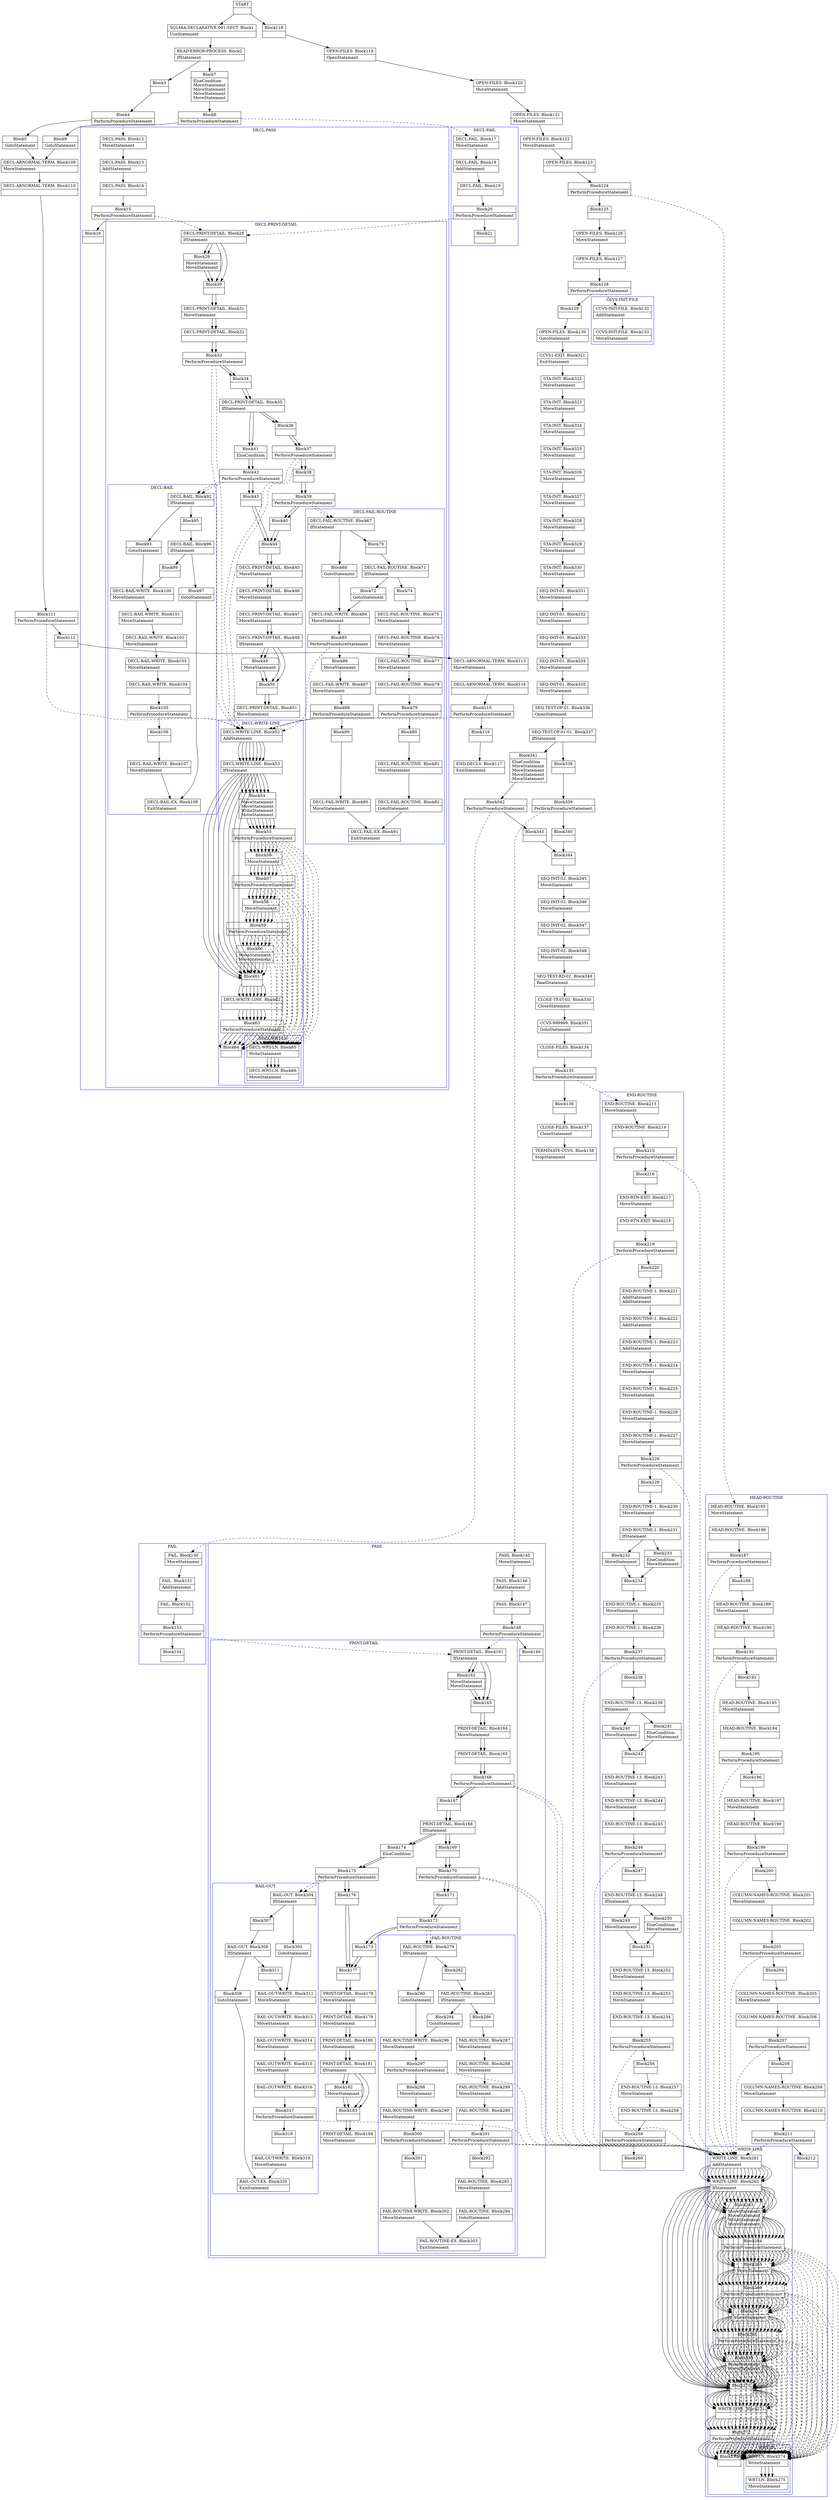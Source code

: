 digraph Cfg {
compound=true;
node [
shape = "record"
]

edge [
arrowtail = "empty"
]
Block0 [
label = "{START|}"
]
Block1 [
label = "{SQ148A-DECLARATIVE-001-SECT. Block1|UseStatement\l}"
]
Block2 [
label = "{READ-ERROR-PROCESS. Block2|IfStatement\l}"
]
Block3 [
label = "{Block3|}"
]
Block4 [
label = "{Block4|PerformProcedureStatement\l}"
]
subgraph cluster_1{
color = blue;
label = "DECL-PASS";
Block12 [
label = "{DECL-PASS. Block12|MoveStatement\l}"
]
Block13 [
label = "{DECL-PASS. Block13|AddStatement\l}"
]
Block14 [
label = "{DECL-PASS. Block14|}"
]
Block15 [
label = "{Block15|PerformProcedureStatement\l}"
]
subgraph cluster_3{
color = blue;
label = "DECL-PRINT-DETAIL";
Block28 [
label = "{DECL-PRINT-DETAIL. Block28|IfStatement\l}"
]
Block29 [
label = "{Block29|MoveStatement\lMoveStatement\l}"
]
Block30 [
label = "{Block30|}"
]
Block31 [
label = "{DECL-PRINT-DETAIL. Block31|MoveStatement\l}"
]
Block32 [
label = "{DECL-PRINT-DETAIL. Block32|}"
]
Block33 [
label = "{Block33|PerformProcedureStatement\l}"
]
subgraph cluster_6{
color = blue;
label = "DECL-WRITE-LINE";
Block52 [
label = "{DECL-WRITE-LINE. Block52|AddStatement\l}"
]
Block53 [
label = "{DECL-WRITE-LINE. Block53|IfStatement\l}"
]
Block54 [
label = "{Block54|MoveStatement\lMoveStatement\lWriteStatement\lMoveStatement\l}"
]
Block55 [
label = "{Block55|PerformProcedureStatement\l}"
]
subgraph cluster_10{
color = blue;
label = "DECL-WRT-LN";
Block65 [
label = "{DECL-WRT-LN. Block65|WriteStatement\l}"
]
Block66 [
label = "{DECL-WRT-LN. Block66|MoveStatement\l}"
]
Block65 -> Block66

}
Block55 -> Block65 [style=dashed]

Block56 [
label = "{Block56|MoveStatement\l}"
]
Block57 [
label = "{Block57|PerformProcedureStatement\l}"
]
subgraph cluster_11{
color = blue;
label = "DECL-WRT-LN";
Block65 [
label = "{DECL-WRT-LN. Block65|WriteStatement\l}"
]
Block66 [
label = "{DECL-WRT-LN. Block66|MoveStatement\l}"
]
Block65 -> Block66

}
Block57 -> Block65 [style=dashed]

Block58 [
label = "{Block58|MoveStatement\l}"
]
Block59 [
label = "{Block59|PerformProcedureStatement\l}"
]
subgraph cluster_12{
color = blue;
label = "DECL-WRT-LN";
Block65 [
label = "{DECL-WRT-LN. Block65|WriteStatement\l}"
]
Block66 [
label = "{DECL-WRT-LN. Block66|MoveStatement\l}"
]
Block65 -> Block66

}
Block59 -> Block65 [style=dashed]

Block60 [
label = "{Block60|MoveStatement\lMoveStatement\l}"
]
Block61 [
label = "{Block61|}"
]
Block62 [
label = "{DECL-WRITE-LINE. Block62|}"
]
Block63 [
label = "{Block63|PerformProcedureStatement\l}"
]
subgraph cluster_13{
color = blue;
label = "DECL-WRT-LN";
Block65 [
label = "{DECL-WRT-LN. Block65|WriteStatement\l}"
]
Block66 [
label = "{DECL-WRT-LN. Block66|MoveStatement\l}"
]
Block65 -> Block66

}
Block63 -> Block65 [style=dashed]

Block64 [
label = "{Block64|}"
]
Block52 -> Block53
Block53 -> Block54
Block53 -> Block61
Block54 -> Block55
Block55 -> Block56
Block56 -> Block57
Block57 -> Block58
Block58 -> Block59
Block59 -> Block60
Block60 -> Block61
Block61 -> Block62
Block62 -> Block63
Block63 -> Block64

}
Block33 -> Block52 [style=dashed]

Block34 [
label = "{Block34|}"
]
Block35 [
label = "{DECL-PRINT-DETAIL. Block35|IfStatement\l}"
]
Block36 [
label = "{Block36|}"
]
Block37 [
label = "{Block37|PerformProcedureStatement\l}"
]
subgraph cluster_7{
color = blue;
label = "DECL-WRITE-LINE";
Block52 [
label = "{DECL-WRITE-LINE. Block52|AddStatement\l}"
]
Block53 [
label = "{DECL-WRITE-LINE. Block53|IfStatement\l}"
]
Block54 [
label = "{Block54|MoveStatement\lMoveStatement\lWriteStatement\lMoveStatement\l}"
]
Block55 [
label = "{Block55|PerformProcedureStatement\l}"
]
Block55 -> Block65 [style=dashed]

Block56 [
label = "{Block56|MoveStatement\l}"
]
Block57 [
label = "{Block57|PerformProcedureStatement\l}"
]
Block57 -> Block65 [style=dashed]

Block58 [
label = "{Block58|MoveStatement\l}"
]
Block59 [
label = "{Block59|PerformProcedureStatement\l}"
]
Block59 -> Block65 [style=dashed]

Block60 [
label = "{Block60|MoveStatement\lMoveStatement\l}"
]
Block61 [
label = "{Block61|}"
]
Block62 [
label = "{DECL-WRITE-LINE. Block62|}"
]
Block63 [
label = "{Block63|PerformProcedureStatement\l}"
]
Block63 -> Block65 [style=dashed]

Block64 [
label = "{Block64|}"
]
Block52 -> Block53
Block53 -> Block54
Block53 -> Block61
Block54 -> Block55
Block55 -> Block56
Block56 -> Block57
Block57 -> Block58
Block58 -> Block59
Block59 -> Block60
Block60 -> Block61
Block61 -> Block62
Block62 -> Block63
Block63 -> Block64

}
Block37 -> Block52 [style=dashed]

Block38 [
label = "{Block38|}"
]
Block39 [
label = "{Block39|PerformProcedureStatement\l}"
]
subgraph cluster_8{
color = blue;
label = "DECL-FAIL-ROUTINE";
Block67 [
label = "{DECL-FAIL-ROUTINE. Block67|IfStatement\l}"
]
Block68 [
label = "{Block68|GotoStatement\l}"
]
Block84 [
label = "{DECL-FAIL-WRITE. Block84|MoveStatement\l}"
]
Block85 [
label = "{Block85|PerformProcedureStatement\l}"
]
subgraph cluster_15{
color = blue;
label = "DECL-WRITE-LINE";
Block52 [
label = "{DECL-WRITE-LINE. Block52|AddStatement\l}"
]
Block53 [
label = "{DECL-WRITE-LINE. Block53|IfStatement\l}"
]
Block54 [
label = "{Block54|MoveStatement\lMoveStatement\lWriteStatement\lMoveStatement\l}"
]
Block55 [
label = "{Block55|PerformProcedureStatement\l}"
]
Block55 -> Block65 [style=dashed]

Block56 [
label = "{Block56|MoveStatement\l}"
]
Block57 [
label = "{Block57|PerformProcedureStatement\l}"
]
Block57 -> Block65 [style=dashed]

Block58 [
label = "{Block58|MoveStatement\l}"
]
Block59 [
label = "{Block59|PerformProcedureStatement\l}"
]
Block59 -> Block65 [style=dashed]

Block60 [
label = "{Block60|MoveStatement\lMoveStatement\l}"
]
Block61 [
label = "{Block61|}"
]
Block62 [
label = "{DECL-WRITE-LINE. Block62|}"
]
Block63 [
label = "{Block63|PerformProcedureStatement\l}"
]
Block63 -> Block65 [style=dashed]

Block64 [
label = "{Block64|}"
]
Block52 -> Block53
Block53 -> Block54
Block53 -> Block61
Block54 -> Block55
Block55 -> Block56
Block56 -> Block57
Block57 -> Block58
Block58 -> Block59
Block59 -> Block60
Block60 -> Block61
Block61 -> Block62
Block62 -> Block63
Block63 -> Block64

}
Block85 -> Block52 [style=dashed]

Block86 [
label = "{Block86|MoveStatement\l}"
]
Block87 [
label = "{DECL-FAIL-WRITE. Block87|MoveStatement\l}"
]
Block88 [
label = "{Block88|PerformProcedureStatement\l}"
]
subgraph cluster_16{
color = blue;
label = "DECL-WRITE-LINE";
Block52 [
label = "{DECL-WRITE-LINE. Block52|AddStatement\l}"
]
Block53 [
label = "{DECL-WRITE-LINE. Block53|IfStatement\l}"
]
Block54 [
label = "{Block54|MoveStatement\lMoveStatement\lWriteStatement\lMoveStatement\l}"
]
Block55 [
label = "{Block55|PerformProcedureStatement\l}"
]
Block55 -> Block65 [style=dashed]

Block56 [
label = "{Block56|MoveStatement\l}"
]
Block57 [
label = "{Block57|PerformProcedureStatement\l}"
]
Block57 -> Block65 [style=dashed]

Block58 [
label = "{Block58|MoveStatement\l}"
]
Block59 [
label = "{Block59|PerformProcedureStatement\l}"
]
Block59 -> Block65 [style=dashed]

Block60 [
label = "{Block60|MoveStatement\lMoveStatement\l}"
]
Block61 [
label = "{Block61|}"
]
Block62 [
label = "{DECL-WRITE-LINE. Block62|}"
]
Block63 [
label = "{Block63|PerformProcedureStatement\l}"
]
Block63 -> Block65 [style=dashed]

Block64 [
label = "{Block64|}"
]
Block52 -> Block53
Block53 -> Block54
Block53 -> Block61
Block54 -> Block55
Block55 -> Block56
Block56 -> Block57
Block57 -> Block58
Block58 -> Block59
Block59 -> Block60
Block60 -> Block61
Block61 -> Block62
Block62 -> Block63
Block63 -> Block64

}
Block88 -> Block52 [style=dashed]

Block89 [
label = "{Block89|}"
]
Block90 [
label = "{DECL-FAIL-WRITE. Block90|MoveStatement\l}"
]
Block91 [
label = "{DECL-FAIL-EX. Block91|ExitStatement\l}"
]
Block70 [
label = "{Block70|}"
]
Block71 [
label = "{DECL-FAIL-ROUTINE. Block71|IfStatement\l}"
]
Block72 [
label = "{Block72|GotoStatement\l}"
]
Block74 [
label = "{Block74|}"
]
Block75 [
label = "{DECL-FAIL-ROUTINE. Block75|MoveStatement\l}"
]
Block76 [
label = "{DECL-FAIL-ROUTINE. Block76|MoveStatement\l}"
]
Block77 [
label = "{DECL-FAIL-ROUTINE. Block77|MoveStatement\l}"
]
Block78 [
label = "{DECL-FAIL-ROUTINE. Block78|}"
]
Block79 [
label = "{Block79|PerformProcedureStatement\l}"
]
subgraph cluster_14{
color = blue;
label = "DECL-WRITE-LINE";
Block52 [
label = "{DECL-WRITE-LINE. Block52|AddStatement\l}"
]
Block53 [
label = "{DECL-WRITE-LINE. Block53|IfStatement\l}"
]
Block54 [
label = "{Block54|MoveStatement\lMoveStatement\lWriteStatement\lMoveStatement\l}"
]
Block55 [
label = "{Block55|PerformProcedureStatement\l}"
]
Block55 -> Block65 [style=dashed]

Block56 [
label = "{Block56|MoveStatement\l}"
]
Block57 [
label = "{Block57|PerformProcedureStatement\l}"
]
Block57 -> Block65 [style=dashed]

Block58 [
label = "{Block58|MoveStatement\l}"
]
Block59 [
label = "{Block59|PerformProcedureStatement\l}"
]
Block59 -> Block65 [style=dashed]

Block60 [
label = "{Block60|MoveStatement\lMoveStatement\l}"
]
Block61 [
label = "{Block61|}"
]
Block62 [
label = "{DECL-WRITE-LINE. Block62|}"
]
Block63 [
label = "{Block63|PerformProcedureStatement\l}"
]
Block63 -> Block65 [style=dashed]

Block64 [
label = "{Block64|}"
]
Block52 -> Block53
Block53 -> Block54
Block53 -> Block61
Block54 -> Block55
Block55 -> Block56
Block56 -> Block57
Block57 -> Block58
Block58 -> Block59
Block59 -> Block60
Block60 -> Block61
Block61 -> Block62
Block62 -> Block63
Block63 -> Block64

}
Block79 -> Block52 [style=dashed]

Block80 [
label = "{Block80|}"
]
Block81 [
label = "{DECL-FAIL-ROUTINE. Block81|MoveStatement\l}"
]
Block82 [
label = "{DECL-FAIL-ROUTINE. Block82|GotoStatement\l}"
]
Block67 -> Block68
Block67 -> Block70
Block68 -> Block84
Block84 -> Block85
Block85 -> Block86
Block86 -> Block87
Block87 -> Block88
Block88 -> Block89
Block89 -> Block90
Block90 -> Block91
Block70 -> Block71
Block71 -> Block72
Block71 -> Block74
Block72 -> Block84
Block74 -> Block75
Block75 -> Block76
Block76 -> Block77
Block77 -> Block78
Block78 -> Block79
Block79 -> Block80
Block80 -> Block81
Block81 -> Block82
Block82 -> Block91

}
Block39 -> Block67 [style=dashed]

Block40 [
label = "{Block40|}"
]
Block44 [
label = "{Block44|}"
]
Block45 [
label = "{DECL-PRINT-DETAIL. Block45|MoveStatement\l}"
]
Block46 [
label = "{DECL-PRINT-DETAIL. Block46|MoveStatement\l}"
]
Block47 [
label = "{DECL-PRINT-DETAIL. Block47|MoveStatement\l}"
]
Block48 [
label = "{DECL-PRINT-DETAIL. Block48|IfStatement\l}"
]
Block49 [
label = "{Block49|MoveStatement\l}"
]
Block50 [
label = "{Block50|}"
]
Block51 [
label = "{DECL-PRINT-DETAIL. Block51|MoveStatement\l}"
]
Block41 [
label = "{Block41|ElseCondition\l}"
]
Block42 [
label = "{Block42|PerformProcedureStatement\l}"
]
subgraph cluster_9{
color = blue;
label = "DECL-BAIL";
Block92 [
label = "{DECL-BAIL. Block92|IfStatement\l}"
]
Block93 [
label = "{Block93|GotoStatement\l}"
]
Block100 [
label = "{DECL-BAIL-WRITE. Block100|MoveStatement\l}"
]
Block101 [
label = "{DECL-BAIL-WRITE. Block101|MoveStatement\l}"
]
Block102 [
label = "{DECL-BAIL-WRITE. Block102|MoveStatement\l}"
]
Block103 [
label = "{DECL-BAIL-WRITE. Block103|MoveStatement\l}"
]
Block104 [
label = "{DECL-BAIL-WRITE. Block104|}"
]
Block105 [
label = "{Block105|PerformProcedureStatement\l}"
]
subgraph cluster_17{
color = blue;
label = "DECL-WRITE-LINE";
Block52 [
label = "{DECL-WRITE-LINE. Block52|AddStatement\l}"
]
Block53 [
label = "{DECL-WRITE-LINE. Block53|IfStatement\l}"
]
Block54 [
label = "{Block54|MoveStatement\lMoveStatement\lWriteStatement\lMoveStatement\l}"
]
Block55 [
label = "{Block55|PerformProcedureStatement\l}"
]
Block55 -> Block65 [style=dashed]

Block56 [
label = "{Block56|MoveStatement\l}"
]
Block57 [
label = "{Block57|PerformProcedureStatement\l}"
]
Block57 -> Block65 [style=dashed]

Block58 [
label = "{Block58|MoveStatement\l}"
]
Block59 [
label = "{Block59|PerformProcedureStatement\l}"
]
Block59 -> Block65 [style=dashed]

Block60 [
label = "{Block60|MoveStatement\lMoveStatement\l}"
]
Block61 [
label = "{Block61|}"
]
Block62 [
label = "{DECL-WRITE-LINE. Block62|}"
]
Block63 [
label = "{Block63|PerformProcedureStatement\l}"
]
Block63 -> Block65 [style=dashed]

Block64 [
label = "{Block64|}"
]
Block52 -> Block53
Block53 -> Block54
Block53 -> Block61
Block54 -> Block55
Block55 -> Block56
Block56 -> Block57
Block57 -> Block58
Block58 -> Block59
Block59 -> Block60
Block60 -> Block61
Block61 -> Block62
Block62 -> Block63
Block63 -> Block64

}
Block105 -> Block52 [style=dashed]

Block106 [
label = "{Block106|}"
]
Block107 [
label = "{DECL-BAIL-WRITE. Block107|MoveStatement\l}"
]
Block108 [
label = "{DECL-BAIL-EX. Block108|ExitStatement\l}"
]
Block95 [
label = "{Block95|}"
]
Block96 [
label = "{DECL-BAIL. Block96|IfStatement\l}"
]
Block97 [
label = "{Block97|GotoStatement\l}"
]
Block99 [
label = "{Block99|}"
]
Block92 -> Block93
Block92 -> Block95
Block93 -> Block100
Block100 -> Block101
Block101 -> Block102
Block102 -> Block103
Block103 -> Block104
Block104 -> Block105
Block105 -> Block106
Block106 -> Block107
Block107 -> Block108
Block95 -> Block96
Block96 -> Block97
Block96 -> Block99
Block97 -> Block108
Block99 -> Block100

}
Block42 -> Block92 [style=dashed]

Block43 [
label = "{Block43|}"
]
Block28 -> Block29
Block28 -> Block30
Block29 -> Block30
Block30 -> Block31
Block31 -> Block32
Block32 -> Block33
Block33 -> Block34
Block34 -> Block35
Block35 -> Block36
Block35 -> Block41
Block36 -> Block37
Block37 -> Block38
Block38 -> Block39
Block39 -> Block40
Block40 -> Block44
Block44 -> Block45
Block45 -> Block46
Block46 -> Block47
Block47 -> Block48
Block48 -> Block49
Block48 -> Block50
Block49 -> Block50
Block50 -> Block51
Block41 -> Block42
Block42 -> Block43
Block43 -> Block44

}
Block15 -> Block28 [style=dashed]

Block16 [
label = "{Block16|}"
]
Block12 -> Block13
Block13 -> Block14
Block14 -> Block15
Block15 -> Block16

}
Block4 -> Block12 [style=dashed]

Block5 [
label = "{Block5|GotoStatement\l}"
]
Block109 [
label = "{DECL-ABNORMAL-TERM. Block109|MoveStatement\l}"
]
Block110 [
label = "{DECL-ABNORMAL-TERM. Block110|}"
]
Block111 [
label = "{Block111|PerformProcedureStatement\l}"
]
subgraph cluster_18{
color = blue;
label = "DECL-WRITE-LINE";
Block52 [
label = "{DECL-WRITE-LINE. Block52|AddStatement\l}"
]
Block53 [
label = "{DECL-WRITE-LINE. Block53|IfStatement\l}"
]
Block54 [
label = "{Block54|MoveStatement\lMoveStatement\lWriteStatement\lMoveStatement\l}"
]
Block55 [
label = "{Block55|PerformProcedureStatement\l}"
]
Block55 -> Block65 [style=dashed]

Block56 [
label = "{Block56|MoveStatement\l}"
]
Block57 [
label = "{Block57|PerformProcedureStatement\l}"
]
Block57 -> Block65 [style=dashed]

Block58 [
label = "{Block58|MoveStatement\l}"
]
Block59 [
label = "{Block59|PerformProcedureStatement\l}"
]
Block59 -> Block65 [style=dashed]

Block60 [
label = "{Block60|MoveStatement\lMoveStatement\l}"
]
Block61 [
label = "{Block61|}"
]
Block62 [
label = "{DECL-WRITE-LINE. Block62|}"
]
Block63 [
label = "{Block63|PerformProcedureStatement\l}"
]
Block63 -> Block65 [style=dashed]

Block64 [
label = "{Block64|}"
]
Block52 -> Block53
Block53 -> Block54
Block53 -> Block61
Block54 -> Block55
Block55 -> Block56
Block56 -> Block57
Block57 -> Block58
Block58 -> Block59
Block59 -> Block60
Block60 -> Block61
Block61 -> Block62
Block62 -> Block63
Block63 -> Block64

}
Block111 -> Block52 [style=dashed]

Block112 [
label = "{Block112|}"
]
Block113 [
label = "{DECL-ABNORMAL-TERM. Block113|MoveStatement\l}"
]
Block114 [
label = "{DECL-ABNORMAL-TERM. Block114|}"
]
Block115 [
label = "{Block115|PerformProcedureStatement\l}"
]
subgraph cluster_19{
color = blue;
label = "DECL-WRITE-LINE";
Block52 [
label = "{DECL-WRITE-LINE. Block52|AddStatement\l}"
]
Block53 [
label = "{DECL-WRITE-LINE. Block53|IfStatement\l}"
]
Block54 [
label = "{Block54|MoveStatement\lMoveStatement\lWriteStatement\lMoveStatement\l}"
]
Block55 [
label = "{Block55|PerformProcedureStatement\l}"
]
Block55 -> Block65 [style=dashed]

Block56 [
label = "{Block56|MoveStatement\l}"
]
Block57 [
label = "{Block57|PerformProcedureStatement\l}"
]
Block57 -> Block65 [style=dashed]

Block58 [
label = "{Block58|MoveStatement\l}"
]
Block59 [
label = "{Block59|PerformProcedureStatement\l}"
]
Block59 -> Block65 [style=dashed]

Block60 [
label = "{Block60|MoveStatement\lMoveStatement\l}"
]
Block61 [
label = "{Block61|}"
]
Block62 [
label = "{DECL-WRITE-LINE. Block62|}"
]
Block63 [
label = "{Block63|PerformProcedureStatement\l}"
]
Block63 -> Block65 [style=dashed]

Block64 [
label = "{Block64|}"
]
Block52 -> Block53
Block53 -> Block54
Block53 -> Block61
Block54 -> Block55
Block55 -> Block56
Block56 -> Block57
Block57 -> Block58
Block58 -> Block59
Block59 -> Block60
Block60 -> Block61
Block61 -> Block62
Block62 -> Block63
Block63 -> Block64

}
Block115 -> Block52 [style=dashed]

Block116 [
label = "{Block116|}"
]
Block117 [
label = "{END-DECLS. Block117|ExitStatement\l}"
]
Block7 [
label = "{Block7|ElseCondition\lMoveStatement\lMoveStatement\lMoveStatement\lMoveStatement\l}"
]
Block8 [
label = "{Block8|PerformProcedureStatement\l}"
]
subgraph cluster_2{
color = blue;
label = "DECL-FAIL";
Block17 [
label = "{DECL-FAIL. Block17|MoveStatement\l}"
]
Block18 [
label = "{DECL-FAIL. Block18|AddStatement\l}"
]
Block19 [
label = "{DECL-FAIL. Block19|}"
]
Block20 [
label = "{Block20|PerformProcedureStatement\l}"
]
subgraph cluster_4{
color = blue;
label = "DECL-PRINT-DETAIL";
Block28 [
label = "{DECL-PRINT-DETAIL. Block28|IfStatement\l}"
]
Block29 [
label = "{Block29|MoveStatement\lMoveStatement\l}"
]
Block30 [
label = "{Block30|}"
]
Block31 [
label = "{DECL-PRINT-DETAIL. Block31|MoveStatement\l}"
]
Block32 [
label = "{DECL-PRINT-DETAIL. Block32|}"
]
Block33 [
label = "{Block33|PerformProcedureStatement\l}"
]
Block33 -> Block52 [style=dashed]

Block34 [
label = "{Block34|}"
]
Block35 [
label = "{DECL-PRINT-DETAIL. Block35|IfStatement\l}"
]
Block36 [
label = "{Block36|}"
]
Block37 [
label = "{Block37|PerformProcedureStatement\l}"
]
Block37 -> Block52 [style=dashed]

Block38 [
label = "{Block38|}"
]
Block39 [
label = "{Block39|PerformProcedureStatement\l}"
]
Block39 -> Block67 [style=dashed]

Block40 [
label = "{Block40|}"
]
Block44 [
label = "{Block44|}"
]
Block45 [
label = "{DECL-PRINT-DETAIL. Block45|MoveStatement\l}"
]
Block46 [
label = "{DECL-PRINT-DETAIL. Block46|MoveStatement\l}"
]
Block47 [
label = "{DECL-PRINT-DETAIL. Block47|MoveStatement\l}"
]
Block48 [
label = "{DECL-PRINT-DETAIL. Block48|IfStatement\l}"
]
Block49 [
label = "{Block49|MoveStatement\l}"
]
Block50 [
label = "{Block50|}"
]
Block51 [
label = "{DECL-PRINT-DETAIL. Block51|MoveStatement\l}"
]
Block41 [
label = "{Block41|ElseCondition\l}"
]
Block42 [
label = "{Block42|PerformProcedureStatement\l}"
]
Block42 -> Block92 [style=dashed]

Block43 [
label = "{Block43|}"
]
Block28 -> Block29
Block28 -> Block30
Block29 -> Block30
Block30 -> Block31
Block31 -> Block32
Block32 -> Block33
Block33 -> Block34
Block34 -> Block35
Block35 -> Block36
Block35 -> Block41
Block36 -> Block37
Block37 -> Block38
Block38 -> Block39
Block39 -> Block40
Block40 -> Block44
Block44 -> Block45
Block45 -> Block46
Block46 -> Block47
Block47 -> Block48
Block48 -> Block49
Block48 -> Block50
Block49 -> Block50
Block50 -> Block51
Block41 -> Block42
Block42 -> Block43
Block43 -> Block44

}
Block20 -> Block28 [style=dashed]

Block21 [
label = "{Block21|}"
]
Block17 -> Block18
Block18 -> Block19
Block19 -> Block20
Block20 -> Block21

}
Block8 -> Block17 [style=dashed]

Block9 [
label = "{Block9|GotoStatement\l}"
]
Block118 [
label = "{Block118|}"
]
Block119 [
label = "{OPEN-FILES. Block119|OpenStatement\l}"
]
Block120 [
label = "{OPEN-FILES. Block120|MoveStatement\l}"
]
Block121 [
label = "{OPEN-FILES. Block121|MoveStatement\l}"
]
Block122 [
label = "{OPEN-FILES. Block122|MoveStatement\l}"
]
Block123 [
label = "{OPEN-FILES. Block123|}"
]
Block124 [
label = "{Block124|PerformProcedureStatement\l}"
]
subgraph cluster_20{
color = blue;
label = "HEAD-ROUTINE";
Block185 [
label = "{HEAD-ROUTINE. Block185|MoveStatement\l}"
]
Block186 [
label = "{HEAD-ROUTINE. Block186|}"
]
Block187 [
label = "{Block187|PerformProcedureStatement\l}"
]
subgraph cluster_31{
color = blue;
label = "WRITE-LINE";
Block261 [
label = "{WRITE-LINE. Block261|AddStatement\l}"
]
Block262 [
label = "{WRITE-LINE. Block262|IfStatement\l}"
]
Block263 [
label = "{Block263|MoveStatement\lMoveStatement\lWriteStatement\lMoveStatement\l}"
]
Block264 [
label = "{Block264|PerformProcedureStatement\l}"
]
subgraph cluster_45{
color = blue;
label = "WRT-LN";
Block274 [
label = "{WRT-LN. Block274|WriteStatement\l}"
]
Block275 [
label = "{WRT-LN. Block275|MoveStatement\l}"
]
Block274 -> Block275

}
Block264 -> Block274 [style=dashed]

Block265 [
label = "{Block265|MoveStatement\l}"
]
Block266 [
label = "{Block266|PerformProcedureStatement\l}"
]
subgraph cluster_46{
color = blue;
label = "WRT-LN";
Block274 [
label = "{WRT-LN. Block274|WriteStatement\l}"
]
Block275 [
label = "{WRT-LN. Block275|MoveStatement\l}"
]
Block274 -> Block275

}
Block266 -> Block274 [style=dashed]

Block267 [
label = "{Block267|MoveStatement\l}"
]
Block268 [
label = "{Block268|PerformProcedureStatement\l}"
]
subgraph cluster_47{
color = blue;
label = "WRT-LN";
Block274 [
label = "{WRT-LN. Block274|WriteStatement\l}"
]
Block275 [
label = "{WRT-LN. Block275|MoveStatement\l}"
]
Block274 -> Block275

}
Block268 -> Block274 [style=dashed]

Block269 [
label = "{Block269|MoveStatement\lMoveStatement\l}"
]
Block270 [
label = "{Block270|}"
]
Block271 [
label = "{WRITE-LINE. Block271|}"
]
Block272 [
label = "{Block272|PerformProcedureStatement\l}"
]
subgraph cluster_48{
color = blue;
label = "WRT-LN";
Block274 [
label = "{WRT-LN. Block274|WriteStatement\l}"
]
Block275 [
label = "{WRT-LN. Block275|MoveStatement\l}"
]
Block274 -> Block275

}
Block272 -> Block274 [style=dashed]

Block273 [
label = "{Block273|}"
]
Block261 -> Block262
Block262 -> Block263
Block262 -> Block270
Block263 -> Block264
Block264 -> Block265
Block265 -> Block266
Block266 -> Block267
Block267 -> Block268
Block268 -> Block269
Block269 -> Block270
Block270 -> Block271
Block271 -> Block272
Block272 -> Block273

}
Block187 -> Block261 [style=dashed]

Block188 [
label = "{Block188|}"
]
Block189 [
label = "{HEAD-ROUTINE. Block189|MoveStatement\l}"
]
Block190 [
label = "{HEAD-ROUTINE. Block190|}"
]
Block191 [
label = "{Block191|PerformProcedureStatement\l}"
]
subgraph cluster_32{
color = blue;
label = "WRITE-LINE";
Block261 [
label = "{WRITE-LINE. Block261|AddStatement\l}"
]
Block262 [
label = "{WRITE-LINE. Block262|IfStatement\l}"
]
Block263 [
label = "{Block263|MoveStatement\lMoveStatement\lWriteStatement\lMoveStatement\l}"
]
Block264 [
label = "{Block264|PerformProcedureStatement\l}"
]
Block264 -> Block274 [style=dashed]

Block265 [
label = "{Block265|MoveStatement\l}"
]
Block266 [
label = "{Block266|PerformProcedureStatement\l}"
]
Block266 -> Block274 [style=dashed]

Block267 [
label = "{Block267|MoveStatement\l}"
]
Block268 [
label = "{Block268|PerformProcedureStatement\l}"
]
Block268 -> Block274 [style=dashed]

Block269 [
label = "{Block269|MoveStatement\lMoveStatement\l}"
]
Block270 [
label = "{Block270|}"
]
Block271 [
label = "{WRITE-LINE. Block271|}"
]
Block272 [
label = "{Block272|PerformProcedureStatement\l}"
]
Block272 -> Block274 [style=dashed]

Block273 [
label = "{Block273|}"
]
Block261 -> Block262
Block262 -> Block263
Block262 -> Block270
Block263 -> Block264
Block264 -> Block265
Block265 -> Block266
Block266 -> Block267
Block267 -> Block268
Block268 -> Block269
Block269 -> Block270
Block270 -> Block271
Block271 -> Block272
Block272 -> Block273

}
Block191 -> Block261 [style=dashed]

Block192 [
label = "{Block192|}"
]
Block193 [
label = "{HEAD-ROUTINE. Block193|MoveStatement\l}"
]
Block194 [
label = "{HEAD-ROUTINE. Block194|}"
]
Block195 [
label = "{Block195|PerformProcedureStatement\l}"
]
subgraph cluster_33{
color = blue;
label = "WRITE-LINE";
Block261 [
label = "{WRITE-LINE. Block261|AddStatement\l}"
]
Block262 [
label = "{WRITE-LINE. Block262|IfStatement\l}"
]
Block263 [
label = "{Block263|MoveStatement\lMoveStatement\lWriteStatement\lMoveStatement\l}"
]
Block264 [
label = "{Block264|PerformProcedureStatement\l}"
]
Block264 -> Block274 [style=dashed]

Block265 [
label = "{Block265|MoveStatement\l}"
]
Block266 [
label = "{Block266|PerformProcedureStatement\l}"
]
Block266 -> Block274 [style=dashed]

Block267 [
label = "{Block267|MoveStatement\l}"
]
Block268 [
label = "{Block268|PerformProcedureStatement\l}"
]
Block268 -> Block274 [style=dashed]

Block269 [
label = "{Block269|MoveStatement\lMoveStatement\l}"
]
Block270 [
label = "{Block270|}"
]
Block271 [
label = "{WRITE-LINE. Block271|}"
]
Block272 [
label = "{Block272|PerformProcedureStatement\l}"
]
Block272 -> Block274 [style=dashed]

Block273 [
label = "{Block273|}"
]
Block261 -> Block262
Block262 -> Block263
Block262 -> Block270
Block263 -> Block264
Block264 -> Block265
Block265 -> Block266
Block266 -> Block267
Block267 -> Block268
Block268 -> Block269
Block269 -> Block270
Block270 -> Block271
Block271 -> Block272
Block272 -> Block273

}
Block195 -> Block261 [style=dashed]

Block196 [
label = "{Block196|}"
]
Block197 [
label = "{HEAD-ROUTINE. Block197|MoveStatement\l}"
]
Block198 [
label = "{HEAD-ROUTINE. Block198|}"
]
Block199 [
label = "{Block199|PerformProcedureStatement\l}"
]
subgraph cluster_34{
color = blue;
label = "WRITE-LINE";
Block261 [
label = "{WRITE-LINE. Block261|AddStatement\l}"
]
Block262 [
label = "{WRITE-LINE. Block262|IfStatement\l}"
]
Block263 [
label = "{Block263|MoveStatement\lMoveStatement\lWriteStatement\lMoveStatement\l}"
]
Block264 [
label = "{Block264|PerformProcedureStatement\l}"
]
Block264 -> Block274 [style=dashed]

Block265 [
label = "{Block265|MoveStatement\l}"
]
Block266 [
label = "{Block266|PerformProcedureStatement\l}"
]
Block266 -> Block274 [style=dashed]

Block267 [
label = "{Block267|MoveStatement\l}"
]
Block268 [
label = "{Block268|PerformProcedureStatement\l}"
]
Block268 -> Block274 [style=dashed]

Block269 [
label = "{Block269|MoveStatement\lMoveStatement\l}"
]
Block270 [
label = "{Block270|}"
]
Block271 [
label = "{WRITE-LINE. Block271|}"
]
Block272 [
label = "{Block272|PerformProcedureStatement\l}"
]
Block272 -> Block274 [style=dashed]

Block273 [
label = "{Block273|}"
]
Block261 -> Block262
Block262 -> Block263
Block262 -> Block270
Block263 -> Block264
Block264 -> Block265
Block265 -> Block266
Block266 -> Block267
Block267 -> Block268
Block268 -> Block269
Block269 -> Block270
Block270 -> Block271
Block271 -> Block272
Block272 -> Block273

}
Block199 -> Block261 [style=dashed]

Block200 [
label = "{Block200|}"
]
Block201 [
label = "{COLUMN-NAMES-ROUTINE. Block201|MoveStatement\l}"
]
Block202 [
label = "{COLUMN-NAMES-ROUTINE. Block202|}"
]
Block203 [
label = "{Block203|PerformProcedureStatement\l}"
]
subgraph cluster_35{
color = blue;
label = "WRITE-LINE";
Block261 [
label = "{WRITE-LINE. Block261|AddStatement\l}"
]
Block262 [
label = "{WRITE-LINE. Block262|IfStatement\l}"
]
Block263 [
label = "{Block263|MoveStatement\lMoveStatement\lWriteStatement\lMoveStatement\l}"
]
Block264 [
label = "{Block264|PerformProcedureStatement\l}"
]
Block264 -> Block274 [style=dashed]

Block265 [
label = "{Block265|MoveStatement\l}"
]
Block266 [
label = "{Block266|PerformProcedureStatement\l}"
]
Block266 -> Block274 [style=dashed]

Block267 [
label = "{Block267|MoveStatement\l}"
]
Block268 [
label = "{Block268|PerformProcedureStatement\l}"
]
Block268 -> Block274 [style=dashed]

Block269 [
label = "{Block269|MoveStatement\lMoveStatement\l}"
]
Block270 [
label = "{Block270|}"
]
Block271 [
label = "{WRITE-LINE. Block271|}"
]
Block272 [
label = "{Block272|PerformProcedureStatement\l}"
]
Block272 -> Block274 [style=dashed]

Block273 [
label = "{Block273|}"
]
Block261 -> Block262
Block262 -> Block263
Block262 -> Block270
Block263 -> Block264
Block264 -> Block265
Block265 -> Block266
Block266 -> Block267
Block267 -> Block268
Block268 -> Block269
Block269 -> Block270
Block270 -> Block271
Block271 -> Block272
Block272 -> Block273

}
Block203 -> Block261 [style=dashed]

Block204 [
label = "{Block204|}"
]
Block205 [
label = "{COLUMN-NAMES-ROUTINE. Block205|MoveStatement\l}"
]
Block206 [
label = "{COLUMN-NAMES-ROUTINE. Block206|}"
]
Block207 [
label = "{Block207|PerformProcedureStatement\l}"
]
subgraph cluster_36{
color = blue;
label = "WRITE-LINE";
Block261 [
label = "{WRITE-LINE. Block261|AddStatement\l}"
]
Block262 [
label = "{WRITE-LINE. Block262|IfStatement\l}"
]
Block263 [
label = "{Block263|MoveStatement\lMoveStatement\lWriteStatement\lMoveStatement\l}"
]
Block264 [
label = "{Block264|PerformProcedureStatement\l}"
]
Block264 -> Block274 [style=dashed]

Block265 [
label = "{Block265|MoveStatement\l}"
]
Block266 [
label = "{Block266|PerformProcedureStatement\l}"
]
Block266 -> Block274 [style=dashed]

Block267 [
label = "{Block267|MoveStatement\l}"
]
Block268 [
label = "{Block268|PerformProcedureStatement\l}"
]
Block268 -> Block274 [style=dashed]

Block269 [
label = "{Block269|MoveStatement\lMoveStatement\l}"
]
Block270 [
label = "{Block270|}"
]
Block271 [
label = "{WRITE-LINE. Block271|}"
]
Block272 [
label = "{Block272|PerformProcedureStatement\l}"
]
Block272 -> Block274 [style=dashed]

Block273 [
label = "{Block273|}"
]
Block261 -> Block262
Block262 -> Block263
Block262 -> Block270
Block263 -> Block264
Block264 -> Block265
Block265 -> Block266
Block266 -> Block267
Block267 -> Block268
Block268 -> Block269
Block269 -> Block270
Block270 -> Block271
Block271 -> Block272
Block272 -> Block273

}
Block207 -> Block261 [style=dashed]

Block208 [
label = "{Block208|}"
]
Block209 [
label = "{COLUMN-NAMES-ROUTINE. Block209|MoveStatement\l}"
]
Block210 [
label = "{COLUMN-NAMES-ROUTINE. Block210|}"
]
Block211 [
label = "{Block211|PerformProcedureStatement\l}"
]
subgraph cluster_37{
color = blue;
label = "WRITE-LINE";
Block261 [
label = "{WRITE-LINE. Block261|AddStatement\l}"
]
Block262 [
label = "{WRITE-LINE. Block262|IfStatement\l}"
]
Block263 [
label = "{Block263|MoveStatement\lMoveStatement\lWriteStatement\lMoveStatement\l}"
]
Block264 [
label = "{Block264|PerformProcedureStatement\l}"
]
Block264 -> Block274 [style=dashed]

Block265 [
label = "{Block265|MoveStatement\l}"
]
Block266 [
label = "{Block266|PerformProcedureStatement\l}"
]
Block266 -> Block274 [style=dashed]

Block267 [
label = "{Block267|MoveStatement\l}"
]
Block268 [
label = "{Block268|PerformProcedureStatement\l}"
]
Block268 -> Block274 [style=dashed]

Block269 [
label = "{Block269|MoveStatement\lMoveStatement\l}"
]
Block270 [
label = "{Block270|}"
]
Block271 [
label = "{WRITE-LINE. Block271|}"
]
Block272 [
label = "{Block272|PerformProcedureStatement\l}"
]
Block272 -> Block274 [style=dashed]

Block273 [
label = "{Block273|}"
]
Block261 -> Block262
Block262 -> Block263
Block262 -> Block270
Block263 -> Block264
Block264 -> Block265
Block265 -> Block266
Block266 -> Block267
Block267 -> Block268
Block268 -> Block269
Block269 -> Block270
Block270 -> Block271
Block271 -> Block272
Block272 -> Block273

}
Block211 -> Block261 [style=dashed]

Block212 [
label = "{Block212|}"
]
Block185 -> Block186
Block186 -> Block187
Block187 -> Block188
Block188 -> Block189
Block189 -> Block190
Block190 -> Block191
Block191 -> Block192
Block192 -> Block193
Block193 -> Block194
Block194 -> Block195
Block195 -> Block196
Block196 -> Block197
Block197 -> Block198
Block198 -> Block199
Block199 -> Block200
Block200 -> Block201
Block201 -> Block202
Block202 -> Block203
Block203 -> Block204
Block204 -> Block205
Block205 -> Block206
Block206 -> Block207
Block207 -> Block208
Block208 -> Block209
Block209 -> Block210
Block210 -> Block211
Block211 -> Block212

}
Block124 -> Block185 [style=dashed]

Block125 [
label = "{Block125|}"
]
Block126 [
label = "{OPEN-FILES. Block126|MoveStatement\l}"
]
Block127 [
label = "{OPEN-FILES. Block127|}"
]
Block128 [
label = "{Block128|PerformProcedureStatement\l}"
]
subgraph cluster_21{
color = blue;
label = "CCVS-INIT-FILE";
Block132 [
label = "{CCVS-INIT-FILE. Block132|AddStatement\l}"
]
Block133 [
label = "{CCVS-INIT-FILE. Block133|MoveStatement\l}"
]
Block132 -> Block133

}
Block128 -> Block132 [style=dashed]

Block129 [
label = "{Block129|}"
]
Block130 [
label = "{OPEN-FILES. Block130|GotoStatement\l}"
]
Block321 [
label = "{CCVS1-EXIT. Block321|ExitStatement\l}"
]
Block322 [
label = "{STA-INIT. Block322|MoveStatement\l}"
]
Block323 [
label = "{STA-INIT. Block323|MoveStatement\l}"
]
Block324 [
label = "{STA-INIT. Block324|MoveStatement\l}"
]
Block325 [
label = "{STA-INIT. Block325|MoveStatement\l}"
]
Block326 [
label = "{STA-INIT. Block326|MoveStatement\l}"
]
Block327 [
label = "{STA-INIT. Block327|MoveStatement\l}"
]
Block328 [
label = "{STA-INIT. Block328|MoveStatement\l}"
]
Block329 [
label = "{STA-INIT. Block329|MoveStatement\l}"
]
Block330 [
label = "{STA-INIT. Block330|MoveStatement\l}"
]
Block331 [
label = "{SEQ-INIT-01. Block331|MoveStatement\l}"
]
Block332 [
label = "{SEQ-INIT-01. Block332|MoveStatement\l}"
]
Block333 [
label = "{SEQ-INIT-01. Block333|MoveStatement\l}"
]
Block334 [
label = "{SEQ-INIT-01. Block334|MoveStatement\l}"
]
Block335 [
label = "{SEQ-INIT-01. Block335|MoveStatement\l}"
]
Block336 [
label = "{SEQ-TEST-OP-01. Block336|OpenStatement\l}"
]
Block337 [
label = "{SEQ-TEST-OP-01-01. Block337|IfStatement\l}"
]
Block338 [
label = "{Block338|}"
]
Block339 [
label = "{Block339|PerformProcedureStatement\l}"
]
subgraph cluster_54{
color = blue;
label = "PASS";
Block145 [
label = "{PASS. Block145|MoveStatement\l}"
]
Block146 [
label = "{PASS. Block146|AddStatement\l}"
]
Block147 [
label = "{PASS. Block147|}"
]
Block148 [
label = "{Block148|PerformProcedureStatement\l}"
]
subgraph cluster_24{
color = blue;
label = "PRINT-DETAIL";
Block161 [
label = "{PRINT-DETAIL. Block161|IfStatement\l}"
]
Block162 [
label = "{Block162|MoveStatement\lMoveStatement\l}"
]
Block163 [
label = "{Block163|}"
]
Block164 [
label = "{PRINT-DETAIL. Block164|MoveStatement\l}"
]
Block165 [
label = "{PRINT-DETAIL. Block165|}"
]
Block166 [
label = "{Block166|PerformProcedureStatement\l}"
]
subgraph cluster_27{
color = blue;
label = "WRITE-LINE";
Block261 [
label = "{WRITE-LINE. Block261|AddStatement\l}"
]
Block262 [
label = "{WRITE-LINE. Block262|IfStatement\l}"
]
Block263 [
label = "{Block263|MoveStatement\lMoveStatement\lWriteStatement\lMoveStatement\l}"
]
Block264 [
label = "{Block264|PerformProcedureStatement\l}"
]
Block264 -> Block274 [style=dashed]

Block265 [
label = "{Block265|MoveStatement\l}"
]
Block266 [
label = "{Block266|PerformProcedureStatement\l}"
]
Block266 -> Block274 [style=dashed]

Block267 [
label = "{Block267|MoveStatement\l}"
]
Block268 [
label = "{Block268|PerformProcedureStatement\l}"
]
Block268 -> Block274 [style=dashed]

Block269 [
label = "{Block269|MoveStatement\lMoveStatement\l}"
]
Block270 [
label = "{Block270|}"
]
Block271 [
label = "{WRITE-LINE. Block271|}"
]
Block272 [
label = "{Block272|PerformProcedureStatement\l}"
]
Block272 -> Block274 [style=dashed]

Block273 [
label = "{Block273|}"
]
Block261 -> Block262
Block262 -> Block263
Block262 -> Block270
Block263 -> Block264
Block264 -> Block265
Block265 -> Block266
Block266 -> Block267
Block267 -> Block268
Block268 -> Block269
Block269 -> Block270
Block270 -> Block271
Block271 -> Block272
Block272 -> Block273

}
Block166 -> Block261 [style=dashed]

Block167 [
label = "{Block167|}"
]
Block168 [
label = "{PRINT-DETAIL. Block168|IfStatement\l}"
]
Block169 [
label = "{Block169|}"
]
Block170 [
label = "{Block170|PerformProcedureStatement\l}"
]
subgraph cluster_28{
color = blue;
label = "WRITE-LINE";
Block261 [
label = "{WRITE-LINE. Block261|AddStatement\l}"
]
Block262 [
label = "{WRITE-LINE. Block262|IfStatement\l}"
]
Block263 [
label = "{Block263|MoveStatement\lMoveStatement\lWriteStatement\lMoveStatement\l}"
]
Block264 [
label = "{Block264|PerformProcedureStatement\l}"
]
Block264 -> Block274 [style=dashed]

Block265 [
label = "{Block265|MoveStatement\l}"
]
Block266 [
label = "{Block266|PerformProcedureStatement\l}"
]
Block266 -> Block274 [style=dashed]

Block267 [
label = "{Block267|MoveStatement\l}"
]
Block268 [
label = "{Block268|PerformProcedureStatement\l}"
]
Block268 -> Block274 [style=dashed]

Block269 [
label = "{Block269|MoveStatement\lMoveStatement\l}"
]
Block270 [
label = "{Block270|}"
]
Block271 [
label = "{WRITE-LINE. Block271|}"
]
Block272 [
label = "{Block272|PerformProcedureStatement\l}"
]
Block272 -> Block274 [style=dashed]

Block273 [
label = "{Block273|}"
]
Block261 -> Block262
Block262 -> Block263
Block262 -> Block270
Block263 -> Block264
Block264 -> Block265
Block265 -> Block266
Block266 -> Block267
Block267 -> Block268
Block268 -> Block269
Block269 -> Block270
Block270 -> Block271
Block271 -> Block272
Block272 -> Block273

}
Block170 -> Block261 [style=dashed]

Block171 [
label = "{Block171|}"
]
Block172 [
label = "{Block172|PerformProcedureStatement\l}"
]
subgraph cluster_29{
color = blue;
label = "FAIL-ROUTINE";
Block279 [
label = "{FAIL-ROUTINE. Block279|IfStatement\l}"
]
Block280 [
label = "{Block280|GotoStatement\l}"
]
Block296 [
label = "{FAIL-ROUTINE-WRITE. Block296|MoveStatement\l}"
]
Block297 [
label = "{Block297|PerformProcedureStatement\l}"
]
subgraph cluster_51{
color = blue;
label = "WRITE-LINE";
Block261 [
label = "{WRITE-LINE. Block261|AddStatement\l}"
]
Block262 [
label = "{WRITE-LINE. Block262|IfStatement\l}"
]
Block263 [
label = "{Block263|MoveStatement\lMoveStatement\lWriteStatement\lMoveStatement\l}"
]
Block264 [
label = "{Block264|PerformProcedureStatement\l}"
]
Block264 -> Block274 [style=dashed]

Block265 [
label = "{Block265|MoveStatement\l}"
]
Block266 [
label = "{Block266|PerformProcedureStatement\l}"
]
Block266 -> Block274 [style=dashed]

Block267 [
label = "{Block267|MoveStatement\l}"
]
Block268 [
label = "{Block268|PerformProcedureStatement\l}"
]
Block268 -> Block274 [style=dashed]

Block269 [
label = "{Block269|MoveStatement\lMoveStatement\l}"
]
Block270 [
label = "{Block270|}"
]
Block271 [
label = "{WRITE-LINE. Block271|}"
]
Block272 [
label = "{Block272|PerformProcedureStatement\l}"
]
Block272 -> Block274 [style=dashed]

Block273 [
label = "{Block273|}"
]
Block261 -> Block262
Block262 -> Block263
Block262 -> Block270
Block263 -> Block264
Block264 -> Block265
Block265 -> Block266
Block266 -> Block267
Block267 -> Block268
Block268 -> Block269
Block269 -> Block270
Block270 -> Block271
Block271 -> Block272
Block272 -> Block273

}
Block297 -> Block261 [style=dashed]

Block298 [
label = "{Block298|MoveStatement\l}"
]
Block299 [
label = "{FAIL-ROUTINE-WRITE. Block299|MoveStatement\l}"
]
Block300 [
label = "{Block300|PerformProcedureStatement\l}"
]
subgraph cluster_52{
color = blue;
label = "WRITE-LINE";
Block261 [
label = "{WRITE-LINE. Block261|AddStatement\l}"
]
Block262 [
label = "{WRITE-LINE. Block262|IfStatement\l}"
]
Block263 [
label = "{Block263|MoveStatement\lMoveStatement\lWriteStatement\lMoveStatement\l}"
]
Block264 [
label = "{Block264|PerformProcedureStatement\l}"
]
Block264 -> Block274 [style=dashed]

Block265 [
label = "{Block265|MoveStatement\l}"
]
Block266 [
label = "{Block266|PerformProcedureStatement\l}"
]
Block266 -> Block274 [style=dashed]

Block267 [
label = "{Block267|MoveStatement\l}"
]
Block268 [
label = "{Block268|PerformProcedureStatement\l}"
]
Block268 -> Block274 [style=dashed]

Block269 [
label = "{Block269|MoveStatement\lMoveStatement\l}"
]
Block270 [
label = "{Block270|}"
]
Block271 [
label = "{WRITE-LINE. Block271|}"
]
Block272 [
label = "{Block272|PerformProcedureStatement\l}"
]
Block272 -> Block274 [style=dashed]

Block273 [
label = "{Block273|}"
]
Block261 -> Block262
Block262 -> Block263
Block262 -> Block270
Block263 -> Block264
Block264 -> Block265
Block265 -> Block266
Block266 -> Block267
Block267 -> Block268
Block268 -> Block269
Block269 -> Block270
Block270 -> Block271
Block271 -> Block272
Block272 -> Block273

}
Block300 -> Block261 [style=dashed]

Block301 [
label = "{Block301|}"
]
Block302 [
label = "{FAIL-ROUTINE-WRITE. Block302|MoveStatement\l}"
]
Block303 [
label = "{FAIL-ROUTINE-EX. Block303|ExitStatement\l}"
]
Block282 [
label = "{Block282|}"
]
Block283 [
label = "{FAIL-ROUTINE. Block283|IfStatement\l}"
]
Block284 [
label = "{Block284|GotoStatement\l}"
]
Block286 [
label = "{Block286|}"
]
Block287 [
label = "{FAIL-ROUTINE. Block287|MoveStatement\l}"
]
Block288 [
label = "{FAIL-ROUTINE. Block288|MoveStatement\l}"
]
Block289 [
label = "{FAIL-ROUTINE. Block289|MoveStatement\l}"
]
Block290 [
label = "{FAIL-ROUTINE. Block290|}"
]
Block291 [
label = "{Block291|PerformProcedureStatement\l}"
]
subgraph cluster_50{
color = blue;
label = "WRITE-LINE";
Block261 [
label = "{WRITE-LINE. Block261|AddStatement\l}"
]
Block262 [
label = "{WRITE-LINE. Block262|IfStatement\l}"
]
Block263 [
label = "{Block263|MoveStatement\lMoveStatement\lWriteStatement\lMoveStatement\l}"
]
Block264 [
label = "{Block264|PerformProcedureStatement\l}"
]
Block264 -> Block274 [style=dashed]

Block265 [
label = "{Block265|MoveStatement\l}"
]
Block266 [
label = "{Block266|PerformProcedureStatement\l}"
]
Block266 -> Block274 [style=dashed]

Block267 [
label = "{Block267|MoveStatement\l}"
]
Block268 [
label = "{Block268|PerformProcedureStatement\l}"
]
Block268 -> Block274 [style=dashed]

Block269 [
label = "{Block269|MoveStatement\lMoveStatement\l}"
]
Block270 [
label = "{Block270|}"
]
Block271 [
label = "{WRITE-LINE. Block271|}"
]
Block272 [
label = "{Block272|PerformProcedureStatement\l}"
]
Block272 -> Block274 [style=dashed]

Block273 [
label = "{Block273|}"
]
Block261 -> Block262
Block262 -> Block263
Block262 -> Block270
Block263 -> Block264
Block264 -> Block265
Block265 -> Block266
Block266 -> Block267
Block267 -> Block268
Block268 -> Block269
Block269 -> Block270
Block270 -> Block271
Block271 -> Block272
Block272 -> Block273

}
Block291 -> Block261 [style=dashed]

Block292 [
label = "{Block292|}"
]
Block293 [
label = "{FAIL-ROUTINE. Block293|MoveStatement\l}"
]
Block294 [
label = "{FAIL-ROUTINE. Block294|GotoStatement\l}"
]
Block279 -> Block280
Block279 -> Block282
Block280 -> Block296
Block296 -> Block297
Block297 -> Block298
Block298 -> Block299
Block299 -> Block300
Block300 -> Block301
Block301 -> Block302
Block302 -> Block303
Block282 -> Block283
Block283 -> Block284
Block283 -> Block286
Block284 -> Block296
Block286 -> Block287
Block287 -> Block288
Block288 -> Block289
Block289 -> Block290
Block290 -> Block291
Block291 -> Block292
Block292 -> Block293
Block293 -> Block294
Block294 -> Block303

}
Block172 -> Block279 [style=dashed]

Block173 [
label = "{Block173|}"
]
Block177 [
label = "{Block177|}"
]
Block178 [
label = "{PRINT-DETAIL. Block178|MoveStatement\l}"
]
Block179 [
label = "{PRINT-DETAIL. Block179|MoveStatement\l}"
]
Block180 [
label = "{PRINT-DETAIL. Block180|MoveStatement\l}"
]
Block181 [
label = "{PRINT-DETAIL. Block181|IfStatement\l}"
]
Block182 [
label = "{Block182|MoveStatement\l}"
]
Block183 [
label = "{Block183|}"
]
Block184 [
label = "{PRINT-DETAIL. Block184|MoveStatement\l}"
]
Block174 [
label = "{Block174|ElseCondition\l}"
]
Block175 [
label = "{Block175|PerformProcedureStatement\l}"
]
subgraph cluster_30{
color = blue;
label = "BAIL-OUT";
Block304 [
label = "{BAIL-OUT. Block304|IfStatement\l}"
]
Block305 [
label = "{Block305|GotoStatement\l}"
]
Block312 [
label = "{BAIL-OUT-WRITE. Block312|MoveStatement\l}"
]
Block313 [
label = "{BAIL-OUT-WRITE. Block313|MoveStatement\l}"
]
Block314 [
label = "{BAIL-OUT-WRITE. Block314|MoveStatement\l}"
]
Block315 [
label = "{BAIL-OUT-WRITE. Block315|MoveStatement\l}"
]
Block316 [
label = "{BAIL-OUT-WRITE. Block316|}"
]
Block317 [
label = "{Block317|PerformProcedureStatement\l}"
]
subgraph cluster_53{
color = blue;
label = "WRITE-LINE";
Block261 [
label = "{WRITE-LINE. Block261|AddStatement\l}"
]
Block262 [
label = "{WRITE-LINE. Block262|IfStatement\l}"
]
Block263 [
label = "{Block263|MoveStatement\lMoveStatement\lWriteStatement\lMoveStatement\l}"
]
Block264 [
label = "{Block264|PerformProcedureStatement\l}"
]
Block264 -> Block274 [style=dashed]

Block265 [
label = "{Block265|MoveStatement\l}"
]
Block266 [
label = "{Block266|PerformProcedureStatement\l}"
]
Block266 -> Block274 [style=dashed]

Block267 [
label = "{Block267|MoveStatement\l}"
]
Block268 [
label = "{Block268|PerformProcedureStatement\l}"
]
Block268 -> Block274 [style=dashed]

Block269 [
label = "{Block269|MoveStatement\lMoveStatement\l}"
]
Block270 [
label = "{Block270|}"
]
Block271 [
label = "{WRITE-LINE. Block271|}"
]
Block272 [
label = "{Block272|PerformProcedureStatement\l}"
]
Block272 -> Block274 [style=dashed]

Block273 [
label = "{Block273|}"
]
Block261 -> Block262
Block262 -> Block263
Block262 -> Block270
Block263 -> Block264
Block264 -> Block265
Block265 -> Block266
Block266 -> Block267
Block267 -> Block268
Block268 -> Block269
Block269 -> Block270
Block270 -> Block271
Block271 -> Block272
Block272 -> Block273

}
Block317 -> Block261 [style=dashed]

Block318 [
label = "{Block318|}"
]
Block319 [
label = "{BAIL-OUT-WRITE. Block319|MoveStatement\l}"
]
Block320 [
label = "{BAIL-OUT-EX. Block320|ExitStatement\l}"
]
Block307 [
label = "{Block307|}"
]
Block308 [
label = "{BAIL-OUT. Block308|IfStatement\l}"
]
Block309 [
label = "{Block309|GotoStatement\l}"
]
Block311 [
label = "{Block311|}"
]
Block304 -> Block305
Block304 -> Block307
Block305 -> Block312
Block312 -> Block313
Block313 -> Block314
Block314 -> Block315
Block315 -> Block316
Block316 -> Block317
Block317 -> Block318
Block318 -> Block319
Block319 -> Block320
Block307 -> Block308
Block308 -> Block309
Block308 -> Block311
Block309 -> Block320
Block311 -> Block312

}
Block175 -> Block304 [style=dashed]

Block176 [
label = "{Block176|}"
]
Block161 -> Block162
Block161 -> Block163
Block162 -> Block163
Block163 -> Block164
Block164 -> Block165
Block165 -> Block166
Block166 -> Block167
Block167 -> Block168
Block168 -> Block169
Block168 -> Block174
Block169 -> Block170
Block170 -> Block171
Block171 -> Block172
Block172 -> Block173
Block173 -> Block177
Block177 -> Block178
Block178 -> Block179
Block179 -> Block180
Block180 -> Block181
Block181 -> Block182
Block181 -> Block183
Block182 -> Block183
Block183 -> Block184
Block174 -> Block175
Block175 -> Block176
Block176 -> Block177

}
Block148 -> Block161 [style=dashed]

Block149 [
label = "{Block149|}"
]
Block145 -> Block146
Block146 -> Block147
Block147 -> Block148
Block148 -> Block149

}
Block339 -> Block145 [style=dashed]

Block340 [
label = "{Block340|}"
]
Block344 [
label = "{Block344|}"
]
Block345 [
label = "{SEQ-INIT-02. Block345|MoveStatement\l}"
]
Block346 [
label = "{SEQ-INIT-02. Block346|MoveStatement\l}"
]
Block347 [
label = "{SEQ-INIT-02. Block347|MoveStatement\l}"
]
Block348 [
label = "{SEQ-INIT-02. Block348|MoveStatement\l}"
]
Block349 [
label = "{SEQ-TEST-RD-02. Block349|ReadStatement\l}"
]
Block350 [
label = "{CLOSE-TEST-03. Block350|CloseStatement\l}"
]
Block351 [
label = "{CCVS-999999. Block351|GotoStatement\l}"
]
Block134 [
label = "{CLOSE-FILES. Block134|}"
]
Block135 [
label = "{Block135|PerformProcedureStatement\l}"
]
subgraph cluster_22{
color = blue;
label = "END-ROUTINE";
Block213 [
label = "{END-ROUTINE. Block213|MoveStatement\l}"
]
Block214 [
label = "{END-ROUTINE. Block214|}"
]
Block215 [
label = "{Block215|PerformProcedureStatement\l}"
]
subgraph cluster_38{
color = blue;
label = "WRITE-LINE";
Block261 [
label = "{WRITE-LINE. Block261|AddStatement\l}"
]
Block262 [
label = "{WRITE-LINE. Block262|IfStatement\l}"
]
Block263 [
label = "{Block263|MoveStatement\lMoveStatement\lWriteStatement\lMoveStatement\l}"
]
Block264 [
label = "{Block264|PerformProcedureStatement\l}"
]
Block264 -> Block274 [style=dashed]

Block265 [
label = "{Block265|MoveStatement\l}"
]
Block266 [
label = "{Block266|PerformProcedureStatement\l}"
]
Block266 -> Block274 [style=dashed]

Block267 [
label = "{Block267|MoveStatement\l}"
]
Block268 [
label = "{Block268|PerformProcedureStatement\l}"
]
Block268 -> Block274 [style=dashed]

Block269 [
label = "{Block269|MoveStatement\lMoveStatement\l}"
]
Block270 [
label = "{Block270|}"
]
Block271 [
label = "{WRITE-LINE. Block271|}"
]
Block272 [
label = "{Block272|PerformProcedureStatement\l}"
]
Block272 -> Block274 [style=dashed]

Block273 [
label = "{Block273|}"
]
Block261 -> Block262
Block262 -> Block263
Block262 -> Block270
Block263 -> Block264
Block264 -> Block265
Block265 -> Block266
Block266 -> Block267
Block267 -> Block268
Block268 -> Block269
Block269 -> Block270
Block270 -> Block271
Block271 -> Block272
Block272 -> Block273

}
Block215 -> Block261 [style=dashed]

Block216 [
label = "{Block216|}"
]
Block217 [
label = "{END-RTN-EXIT. Block217|MoveStatement\l}"
]
Block218 [
label = "{END-RTN-EXIT. Block218|}"
]
Block219 [
label = "{Block219|PerformProcedureStatement\l}"
]
subgraph cluster_39{
color = blue;
label = "WRITE-LINE";
Block261 [
label = "{WRITE-LINE. Block261|AddStatement\l}"
]
Block262 [
label = "{WRITE-LINE. Block262|IfStatement\l}"
]
Block263 [
label = "{Block263|MoveStatement\lMoveStatement\lWriteStatement\lMoveStatement\l}"
]
Block264 [
label = "{Block264|PerformProcedureStatement\l}"
]
Block264 -> Block274 [style=dashed]

Block265 [
label = "{Block265|MoveStatement\l}"
]
Block266 [
label = "{Block266|PerformProcedureStatement\l}"
]
Block266 -> Block274 [style=dashed]

Block267 [
label = "{Block267|MoveStatement\l}"
]
Block268 [
label = "{Block268|PerformProcedureStatement\l}"
]
Block268 -> Block274 [style=dashed]

Block269 [
label = "{Block269|MoveStatement\lMoveStatement\l}"
]
Block270 [
label = "{Block270|}"
]
Block271 [
label = "{WRITE-LINE. Block271|}"
]
Block272 [
label = "{Block272|PerformProcedureStatement\l}"
]
Block272 -> Block274 [style=dashed]

Block273 [
label = "{Block273|}"
]
Block261 -> Block262
Block262 -> Block263
Block262 -> Block270
Block263 -> Block264
Block264 -> Block265
Block265 -> Block266
Block266 -> Block267
Block267 -> Block268
Block268 -> Block269
Block269 -> Block270
Block270 -> Block271
Block271 -> Block272
Block272 -> Block273

}
Block219 -> Block261 [style=dashed]

Block220 [
label = "{Block220|}"
]
Block221 [
label = "{END-ROUTINE-1. Block221|AddStatement\lAddStatement\l}"
]
Block222 [
label = "{END-ROUTINE-1. Block222|AddStatement\l}"
]
Block223 [
label = "{END-ROUTINE-1. Block223|AddStatement\l}"
]
Block224 [
label = "{END-ROUTINE-1. Block224|MoveStatement\l}"
]
Block225 [
label = "{END-ROUTINE-1. Block225|MoveStatement\l}"
]
Block226 [
label = "{END-ROUTINE-1. Block226|MoveStatement\l}"
]
Block227 [
label = "{END-ROUTINE-1. Block227|MoveStatement\l}"
]
Block228 [
label = "{Block228|PerformProcedureStatement\l}"
]
subgraph cluster_40{
color = blue;
label = "WRITE-LINE";
Block261 [
label = "{WRITE-LINE. Block261|AddStatement\l}"
]
Block262 [
label = "{WRITE-LINE. Block262|IfStatement\l}"
]
Block263 [
label = "{Block263|MoveStatement\lMoveStatement\lWriteStatement\lMoveStatement\l}"
]
Block264 [
label = "{Block264|PerformProcedureStatement\l}"
]
Block264 -> Block274 [style=dashed]

Block265 [
label = "{Block265|MoveStatement\l}"
]
Block266 [
label = "{Block266|PerformProcedureStatement\l}"
]
Block266 -> Block274 [style=dashed]

Block267 [
label = "{Block267|MoveStatement\l}"
]
Block268 [
label = "{Block268|PerformProcedureStatement\l}"
]
Block268 -> Block274 [style=dashed]

Block269 [
label = "{Block269|MoveStatement\lMoveStatement\l}"
]
Block270 [
label = "{Block270|}"
]
Block271 [
label = "{WRITE-LINE. Block271|}"
]
Block272 [
label = "{Block272|PerformProcedureStatement\l}"
]
Block272 -> Block274 [style=dashed]

Block273 [
label = "{Block273|}"
]
Block261 -> Block262
Block262 -> Block263
Block262 -> Block270
Block263 -> Block264
Block264 -> Block265
Block265 -> Block266
Block266 -> Block267
Block267 -> Block268
Block268 -> Block269
Block269 -> Block270
Block270 -> Block271
Block271 -> Block272
Block272 -> Block273

}
Block228 -> Block261 [style=dashed]

Block229 [
label = "{Block229|}"
]
Block230 [
label = "{END-ROUTINE-1. Block230|MoveStatement\l}"
]
Block231 [
label = "{END-ROUTINE-1. Block231|IfStatement\l}"
]
Block232 [
label = "{Block232|MoveStatement\l}"
]
Block234 [
label = "{Block234|}"
]
Block235 [
label = "{END-ROUTINE-1. Block235|MoveStatement\l}"
]
Block236 [
label = "{END-ROUTINE-1. Block236|}"
]
Block237 [
label = "{Block237|PerformProcedureStatement\l}"
]
subgraph cluster_41{
color = blue;
label = "WRITE-LINE";
Block261 [
label = "{WRITE-LINE. Block261|AddStatement\l}"
]
Block262 [
label = "{WRITE-LINE. Block262|IfStatement\l}"
]
Block263 [
label = "{Block263|MoveStatement\lMoveStatement\lWriteStatement\lMoveStatement\l}"
]
Block264 [
label = "{Block264|PerformProcedureStatement\l}"
]
Block264 -> Block274 [style=dashed]

Block265 [
label = "{Block265|MoveStatement\l}"
]
Block266 [
label = "{Block266|PerformProcedureStatement\l}"
]
Block266 -> Block274 [style=dashed]

Block267 [
label = "{Block267|MoveStatement\l}"
]
Block268 [
label = "{Block268|PerformProcedureStatement\l}"
]
Block268 -> Block274 [style=dashed]

Block269 [
label = "{Block269|MoveStatement\lMoveStatement\l}"
]
Block270 [
label = "{Block270|}"
]
Block271 [
label = "{WRITE-LINE. Block271|}"
]
Block272 [
label = "{Block272|PerformProcedureStatement\l}"
]
Block272 -> Block274 [style=dashed]

Block273 [
label = "{Block273|}"
]
Block261 -> Block262
Block262 -> Block263
Block262 -> Block270
Block263 -> Block264
Block264 -> Block265
Block265 -> Block266
Block266 -> Block267
Block267 -> Block268
Block268 -> Block269
Block269 -> Block270
Block270 -> Block271
Block271 -> Block272
Block272 -> Block273

}
Block237 -> Block261 [style=dashed]

Block238 [
label = "{Block238|}"
]
Block239 [
label = "{END-ROUTINE-13. Block239|IfStatement\l}"
]
Block240 [
label = "{Block240|MoveStatement\l}"
]
Block242 [
label = "{Block242|}"
]
Block243 [
label = "{END-ROUTINE-13. Block243|MoveStatement\l}"
]
Block244 [
label = "{END-ROUTINE-13. Block244|MoveStatement\l}"
]
Block245 [
label = "{END-ROUTINE-13. Block245|}"
]
Block246 [
label = "{Block246|PerformProcedureStatement\l}"
]
subgraph cluster_42{
color = blue;
label = "WRITE-LINE";
Block261 [
label = "{WRITE-LINE. Block261|AddStatement\l}"
]
Block262 [
label = "{WRITE-LINE. Block262|IfStatement\l}"
]
Block263 [
label = "{Block263|MoveStatement\lMoveStatement\lWriteStatement\lMoveStatement\l}"
]
Block264 [
label = "{Block264|PerformProcedureStatement\l}"
]
Block264 -> Block274 [style=dashed]

Block265 [
label = "{Block265|MoveStatement\l}"
]
Block266 [
label = "{Block266|PerformProcedureStatement\l}"
]
Block266 -> Block274 [style=dashed]

Block267 [
label = "{Block267|MoveStatement\l}"
]
Block268 [
label = "{Block268|PerformProcedureStatement\l}"
]
Block268 -> Block274 [style=dashed]

Block269 [
label = "{Block269|MoveStatement\lMoveStatement\l}"
]
Block270 [
label = "{Block270|}"
]
Block271 [
label = "{WRITE-LINE. Block271|}"
]
Block272 [
label = "{Block272|PerformProcedureStatement\l}"
]
Block272 -> Block274 [style=dashed]

Block273 [
label = "{Block273|}"
]
Block261 -> Block262
Block262 -> Block263
Block262 -> Block270
Block263 -> Block264
Block264 -> Block265
Block265 -> Block266
Block266 -> Block267
Block267 -> Block268
Block268 -> Block269
Block269 -> Block270
Block270 -> Block271
Block271 -> Block272
Block272 -> Block273

}
Block246 -> Block261 [style=dashed]

Block247 [
label = "{Block247|}"
]
Block248 [
label = "{END-ROUTINE-13. Block248|IfStatement\l}"
]
Block249 [
label = "{Block249|MoveStatement\l}"
]
Block251 [
label = "{Block251|}"
]
Block252 [
label = "{END-ROUTINE-13. Block252|MoveStatement\l}"
]
Block253 [
label = "{END-ROUTINE-13. Block253|MoveStatement\l}"
]
Block254 [
label = "{END-ROUTINE-13. Block254|}"
]
Block255 [
label = "{Block255|PerformProcedureStatement\l}"
]
subgraph cluster_43{
color = blue;
label = "WRITE-LINE";
Block261 [
label = "{WRITE-LINE. Block261|AddStatement\l}"
]
Block262 [
label = "{WRITE-LINE. Block262|IfStatement\l}"
]
Block263 [
label = "{Block263|MoveStatement\lMoveStatement\lWriteStatement\lMoveStatement\l}"
]
Block264 [
label = "{Block264|PerformProcedureStatement\l}"
]
Block264 -> Block274 [style=dashed]

Block265 [
label = "{Block265|MoveStatement\l}"
]
Block266 [
label = "{Block266|PerformProcedureStatement\l}"
]
Block266 -> Block274 [style=dashed]

Block267 [
label = "{Block267|MoveStatement\l}"
]
Block268 [
label = "{Block268|PerformProcedureStatement\l}"
]
Block268 -> Block274 [style=dashed]

Block269 [
label = "{Block269|MoveStatement\lMoveStatement\l}"
]
Block270 [
label = "{Block270|}"
]
Block271 [
label = "{WRITE-LINE. Block271|}"
]
Block272 [
label = "{Block272|PerformProcedureStatement\l}"
]
Block272 -> Block274 [style=dashed]

Block273 [
label = "{Block273|}"
]
Block261 -> Block262
Block262 -> Block263
Block262 -> Block270
Block263 -> Block264
Block264 -> Block265
Block265 -> Block266
Block266 -> Block267
Block267 -> Block268
Block268 -> Block269
Block269 -> Block270
Block270 -> Block271
Block271 -> Block272
Block272 -> Block273

}
Block255 -> Block261 [style=dashed]

Block256 [
label = "{Block256|}"
]
Block257 [
label = "{END-ROUTINE-13. Block257|MoveStatement\l}"
]
Block258 [
label = "{END-ROUTINE-13. Block258|}"
]
Block259 [
label = "{Block259|PerformProcedureStatement\l}"
]
subgraph cluster_44{
color = blue;
label = "WRITE-LINE";
Block261 [
label = "{WRITE-LINE. Block261|AddStatement\l}"
]
Block262 [
label = "{WRITE-LINE. Block262|IfStatement\l}"
]
Block263 [
label = "{Block263|MoveStatement\lMoveStatement\lWriteStatement\lMoveStatement\l}"
]
Block264 [
label = "{Block264|PerformProcedureStatement\l}"
]
Block264 -> Block274 [style=dashed]

Block265 [
label = "{Block265|MoveStatement\l}"
]
Block266 [
label = "{Block266|PerformProcedureStatement\l}"
]
Block266 -> Block274 [style=dashed]

Block267 [
label = "{Block267|MoveStatement\l}"
]
Block268 [
label = "{Block268|PerformProcedureStatement\l}"
]
Block268 -> Block274 [style=dashed]

Block269 [
label = "{Block269|MoveStatement\lMoveStatement\l}"
]
Block270 [
label = "{Block270|}"
]
Block271 [
label = "{WRITE-LINE. Block271|}"
]
Block272 [
label = "{Block272|PerformProcedureStatement\l}"
]
Block272 -> Block274 [style=dashed]

Block273 [
label = "{Block273|}"
]
Block261 -> Block262
Block262 -> Block263
Block262 -> Block270
Block263 -> Block264
Block264 -> Block265
Block265 -> Block266
Block266 -> Block267
Block267 -> Block268
Block268 -> Block269
Block269 -> Block270
Block270 -> Block271
Block271 -> Block272
Block272 -> Block273

}
Block259 -> Block261 [style=dashed]

Block260 [
label = "{Block260|}"
]
Block250 [
label = "{Block250|ElseCondition\lMoveStatement\l}"
]
Block241 [
label = "{Block241|ElseCondition\lMoveStatement\l}"
]
Block233 [
label = "{Block233|ElseCondition\lMoveStatement\l}"
]
Block213 -> Block214
Block214 -> Block215
Block215 -> Block216
Block216 -> Block217
Block217 -> Block218
Block218 -> Block219
Block219 -> Block220
Block220 -> Block221
Block221 -> Block222
Block222 -> Block223
Block223 -> Block224
Block224 -> Block225
Block225 -> Block226
Block226 -> Block227
Block227 -> Block228
Block228 -> Block229
Block229 -> Block230
Block230 -> Block231
Block231 -> Block232
Block231 -> Block233
Block232 -> Block234
Block234 -> Block235
Block235 -> Block236
Block236 -> Block237
Block237 -> Block238
Block238 -> Block239
Block239 -> Block240
Block239 -> Block241
Block240 -> Block242
Block242 -> Block243
Block243 -> Block244
Block244 -> Block245
Block245 -> Block246
Block246 -> Block247
Block247 -> Block248
Block248 -> Block249
Block248 -> Block250
Block249 -> Block251
Block251 -> Block252
Block252 -> Block253
Block253 -> Block254
Block254 -> Block255
Block255 -> Block256
Block256 -> Block257
Block257 -> Block258
Block258 -> Block259
Block259 -> Block260
Block250 -> Block251
Block241 -> Block242
Block233 -> Block234

}
Block135 -> Block213 [style=dashed]

Block136 [
label = "{Block136|}"
]
Block137 [
label = "{CLOSE-FILES. Block137|CloseStatement\l}"
]
Block138 [
label = "{TERMINATE-CCVS. Block138|StopStatement\l}"
]
Block341 [
label = "{Block341|ElseCondition\lMoveStatement\lMoveStatement\lMoveStatement\lMoveStatement\l}"
]
Block342 [
label = "{Block342|PerformProcedureStatement\l}"
]
subgraph cluster_55{
color = blue;
label = "FAIL";
Block150 [
label = "{FAIL. Block150|MoveStatement\l}"
]
Block151 [
label = "{FAIL. Block151|AddStatement\l}"
]
Block152 [
label = "{FAIL. Block152|}"
]
Block153 [
label = "{Block153|PerformProcedureStatement\l}"
]
subgraph cluster_25{
color = blue;
label = "PRINT-DETAIL";
Block161 [
label = "{PRINT-DETAIL. Block161|IfStatement\l}"
]
Block162 [
label = "{Block162|MoveStatement\lMoveStatement\l}"
]
Block163 [
label = "{Block163|}"
]
Block164 [
label = "{PRINT-DETAIL. Block164|MoveStatement\l}"
]
Block165 [
label = "{PRINT-DETAIL. Block165|}"
]
Block166 [
label = "{Block166|PerformProcedureStatement\l}"
]
Block166 -> Block261 [style=dashed]

Block167 [
label = "{Block167|}"
]
Block168 [
label = "{PRINT-DETAIL. Block168|IfStatement\l}"
]
Block169 [
label = "{Block169|}"
]
Block170 [
label = "{Block170|PerformProcedureStatement\l}"
]
Block170 -> Block261 [style=dashed]

Block171 [
label = "{Block171|}"
]
Block172 [
label = "{Block172|PerformProcedureStatement\l}"
]
Block172 -> Block279 [style=dashed]

Block173 [
label = "{Block173|}"
]
Block177 [
label = "{Block177|}"
]
Block178 [
label = "{PRINT-DETAIL. Block178|MoveStatement\l}"
]
Block179 [
label = "{PRINT-DETAIL. Block179|MoveStatement\l}"
]
Block180 [
label = "{PRINT-DETAIL. Block180|MoveStatement\l}"
]
Block181 [
label = "{PRINT-DETAIL. Block181|IfStatement\l}"
]
Block182 [
label = "{Block182|MoveStatement\l}"
]
Block183 [
label = "{Block183|}"
]
Block184 [
label = "{PRINT-DETAIL. Block184|MoveStatement\l}"
]
Block174 [
label = "{Block174|ElseCondition\l}"
]
Block175 [
label = "{Block175|PerformProcedureStatement\l}"
]
Block175 -> Block304 [style=dashed]

Block176 [
label = "{Block176|}"
]
Block161 -> Block162
Block161 -> Block163
Block162 -> Block163
Block163 -> Block164
Block164 -> Block165
Block165 -> Block166
Block166 -> Block167
Block167 -> Block168
Block168 -> Block169
Block168 -> Block174
Block169 -> Block170
Block170 -> Block171
Block171 -> Block172
Block172 -> Block173
Block173 -> Block177
Block177 -> Block178
Block178 -> Block179
Block179 -> Block180
Block180 -> Block181
Block181 -> Block182
Block181 -> Block183
Block182 -> Block183
Block183 -> Block184
Block174 -> Block175
Block175 -> Block176
Block176 -> Block177

}
Block153 -> Block161 [style=dashed]

Block154 [
label = "{Block154|}"
]
Block150 -> Block151
Block151 -> Block152
Block152 -> Block153
Block153 -> Block154

}
Block342 -> Block150 [style=dashed]

Block343 [
label = "{Block343|}"
]
Block0 -> Block1
Block0 -> Block118
Block1 -> Block2
Block2 -> Block3
Block2 -> Block7
Block3 -> Block4
Block4 -> Block5
Block5 -> Block109
Block109 -> Block110
Block110 -> Block111
Block111 -> Block112
Block112 -> Block113
Block113 -> Block114
Block114 -> Block115
Block115 -> Block116
Block116 -> Block117
Block7 -> Block8
Block8 -> Block9
Block9 -> Block109
Block118 -> Block119
Block119 -> Block120
Block120 -> Block121
Block121 -> Block122
Block122 -> Block123
Block123 -> Block124
Block124 -> Block125
Block125 -> Block126
Block126 -> Block127
Block127 -> Block128
Block128 -> Block129
Block129 -> Block130
Block130 -> Block321
Block321 -> Block322
Block322 -> Block323
Block323 -> Block324
Block324 -> Block325
Block325 -> Block326
Block326 -> Block327
Block327 -> Block328
Block328 -> Block329
Block329 -> Block330
Block330 -> Block331
Block331 -> Block332
Block332 -> Block333
Block333 -> Block334
Block334 -> Block335
Block335 -> Block336
Block336 -> Block337
Block337 -> Block338
Block337 -> Block341
Block338 -> Block339
Block339 -> Block340
Block340 -> Block344
Block344 -> Block345
Block345 -> Block346
Block346 -> Block347
Block347 -> Block348
Block348 -> Block349
Block349 -> Block350
Block350 -> Block351
Block351 -> Block134
Block134 -> Block135
Block135 -> Block136
Block136 -> Block137
Block137 -> Block138
Block341 -> Block342
Block342 -> Block343
Block343 -> Block344

}
